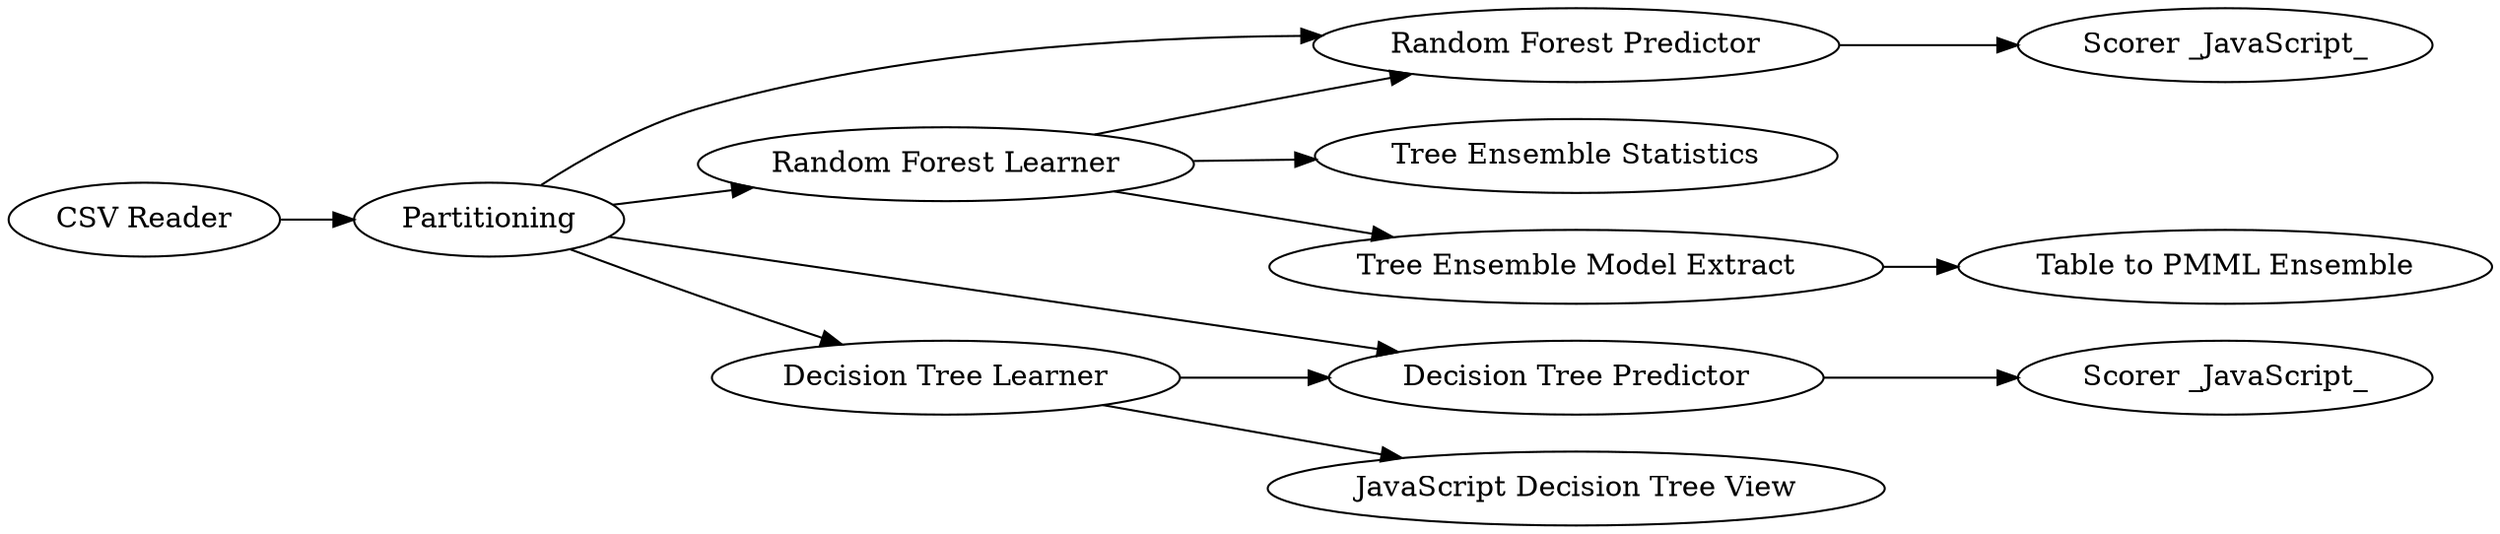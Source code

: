 digraph {
	2 -> 18
	25 -> 2
	18 -> 19
	17 -> 24
	4 -> 20
	3 -> 16
	3 -> 4
	17 -> 22
	17 -> 18
	2 -> 3
	2 -> 17
	2 -> 4
	22 -> 23
	16 [label="JavaScript Decision Tree View"]
	24 [label="Tree Ensemble Statistics"]
	20 [label="Scorer _JavaScript_"]
	22 [label="Tree Ensemble Model Extract"]
	23 [label="Table to PMML Ensemble"]
	4 [label="Decision Tree Predictor"]
	18 [label="Random Forest Predictor"]
	25 [label="CSV Reader"]
	17 [label="Random Forest Learner"]
	3 [label="Decision Tree Learner"]
	2 [label=Partitioning]
	19 [label="Scorer _JavaScript_"]
	rankdir=LR
}
